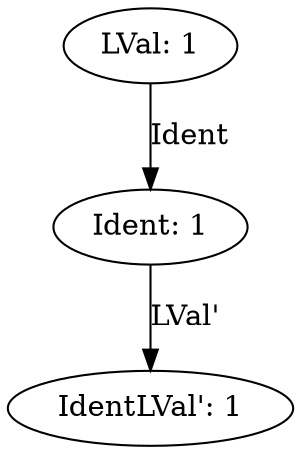 digraph {
    0 [ label = "LVal: 1" ]
    1 [ label = "Ident: 1" ]
    2 [ label = "IdentLVal': 1" ]
    0 -> 1 [ label = "Ident" ]
    1 -> 2 [ label = "LVal'" ]
}
